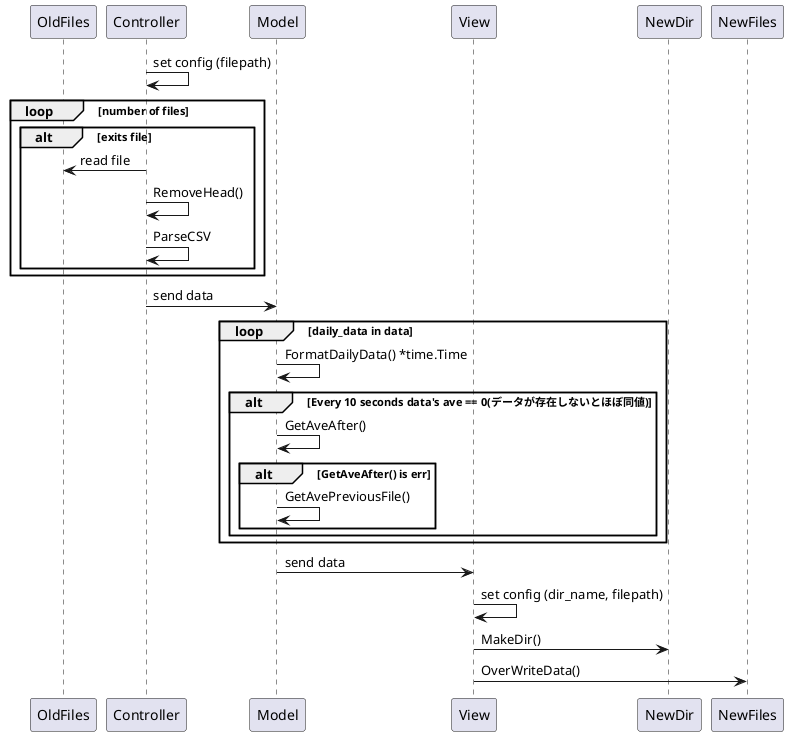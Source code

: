 @startuml
participant OldFiles
participant Controller
participant Model
participant View
participant NewDir
participant NewFiles


Controller -> Controller : set config (filepath)
loop number of files
    alt exits file
        Controller -> OldFiles : read file
        Controller -> Controller : RemoveHead()
        Controller -> Controller : ParseCSV
    end
end

Controller -> Model : send data

loop  daily_data in data
    Model -> Model : FormatDailyData() *time.Time
    alt Every 10 seconds data's ave == 0(データが存在しないとほぼ同値)
        Model -> Model : GetAveAfter()
        alt GetAveAfter() is err
            Model -> Model :GetAvePreviousFile()
        end
    end
end
Model -> View : send data

View -> View : set config (dir_name, filepath)
View -> NewDir : MakeDir()
View -> NewFiles : OverWriteData()


@enduml
